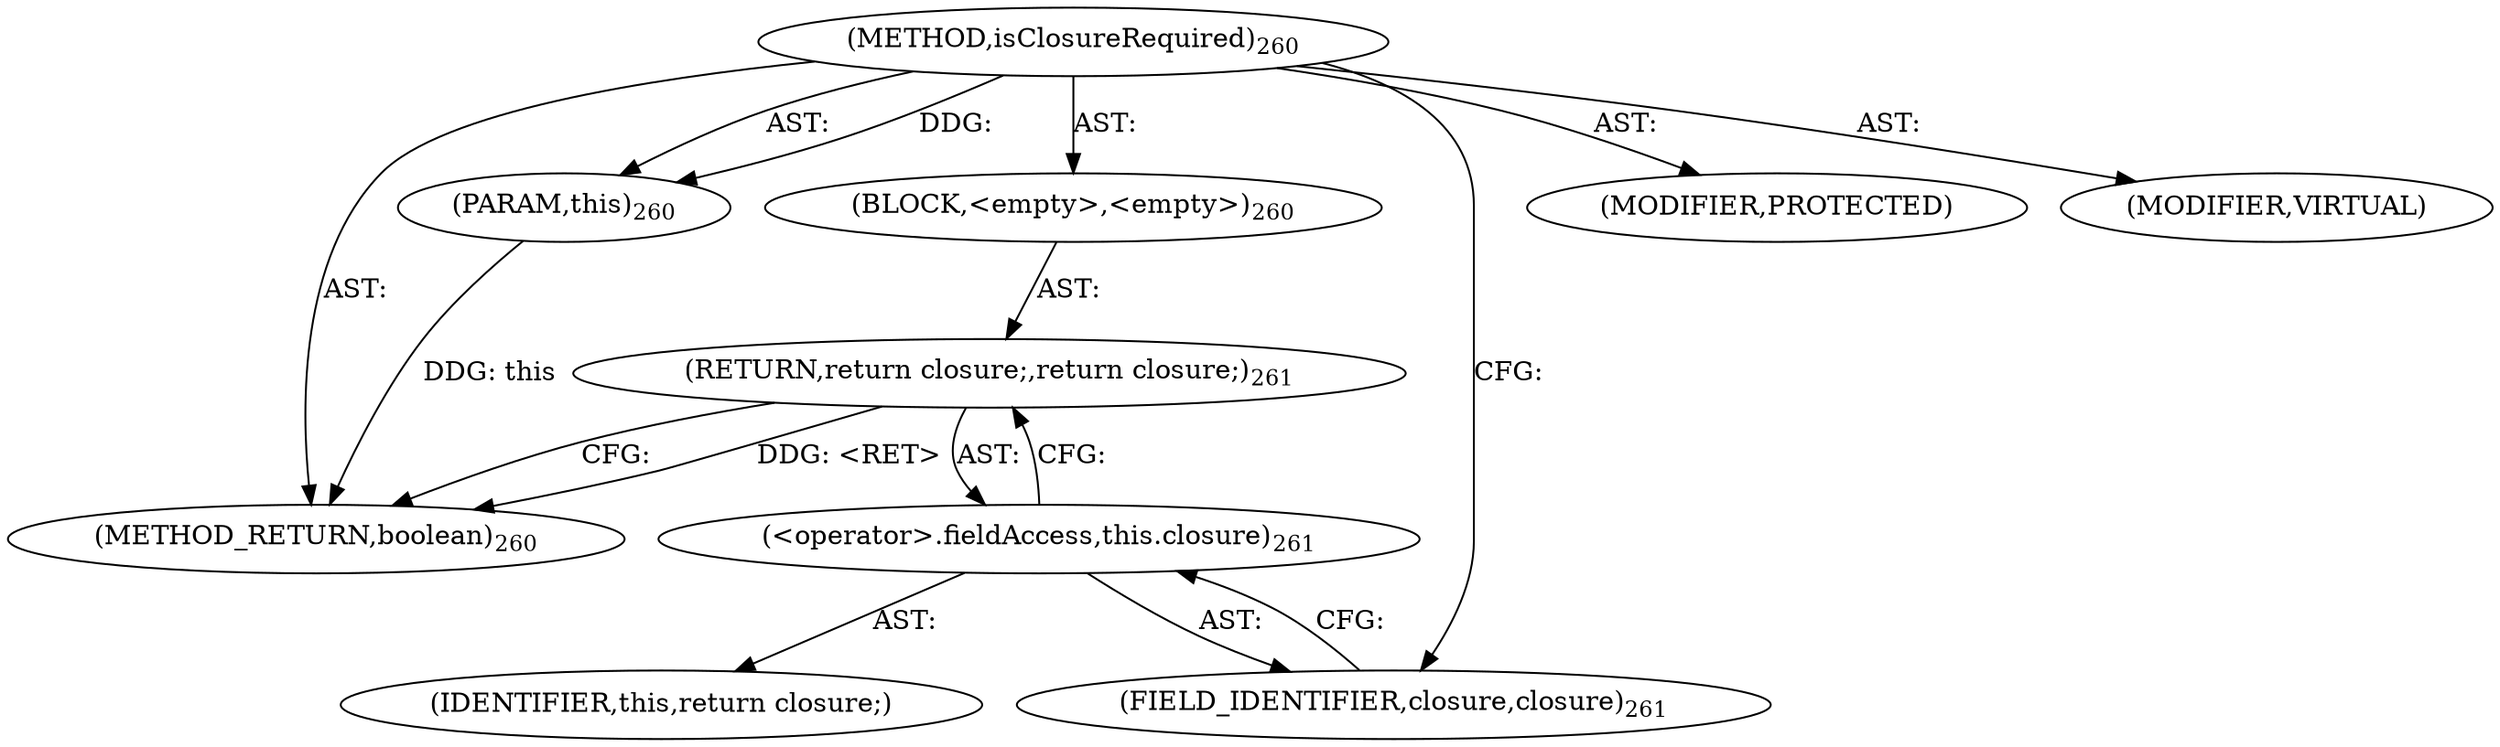 digraph "isClosureRequired" {  
"111669149708" [label = <(METHOD,isClosureRequired)<SUB>260</SUB>> ]
"115964117012" [label = <(PARAM,this)<SUB>260</SUB>> ]
"25769803796" [label = <(BLOCK,&lt;empty&gt;,&lt;empty&gt;)<SUB>260</SUB>> ]
"146028888072" [label = <(RETURN,return closure;,return closure;)<SUB>261</SUB>> ]
"30064771161" [label = <(&lt;operator&gt;.fieldAccess,this.closure)<SUB>261</SUB>> ]
"68719476793" [label = <(IDENTIFIER,this,return closure;)> ]
"55834574880" [label = <(FIELD_IDENTIFIER,closure,closure)<SUB>261</SUB>> ]
"133143986209" [label = <(MODIFIER,PROTECTED)> ]
"133143986210" [label = <(MODIFIER,VIRTUAL)> ]
"128849018892" [label = <(METHOD_RETURN,boolean)<SUB>260</SUB>> ]
  "111669149708" -> "115964117012"  [ label = "AST: "] 
  "111669149708" -> "25769803796"  [ label = "AST: "] 
  "111669149708" -> "133143986209"  [ label = "AST: "] 
  "111669149708" -> "133143986210"  [ label = "AST: "] 
  "111669149708" -> "128849018892"  [ label = "AST: "] 
  "25769803796" -> "146028888072"  [ label = "AST: "] 
  "146028888072" -> "30064771161"  [ label = "AST: "] 
  "30064771161" -> "68719476793"  [ label = "AST: "] 
  "30064771161" -> "55834574880"  [ label = "AST: "] 
  "146028888072" -> "128849018892"  [ label = "CFG: "] 
  "30064771161" -> "146028888072"  [ label = "CFG: "] 
  "55834574880" -> "30064771161"  [ label = "CFG: "] 
  "111669149708" -> "55834574880"  [ label = "CFG: "] 
  "146028888072" -> "128849018892"  [ label = "DDG: &lt;RET&gt;"] 
  "115964117012" -> "128849018892"  [ label = "DDG: this"] 
  "111669149708" -> "115964117012"  [ label = "DDG: "] 
}
